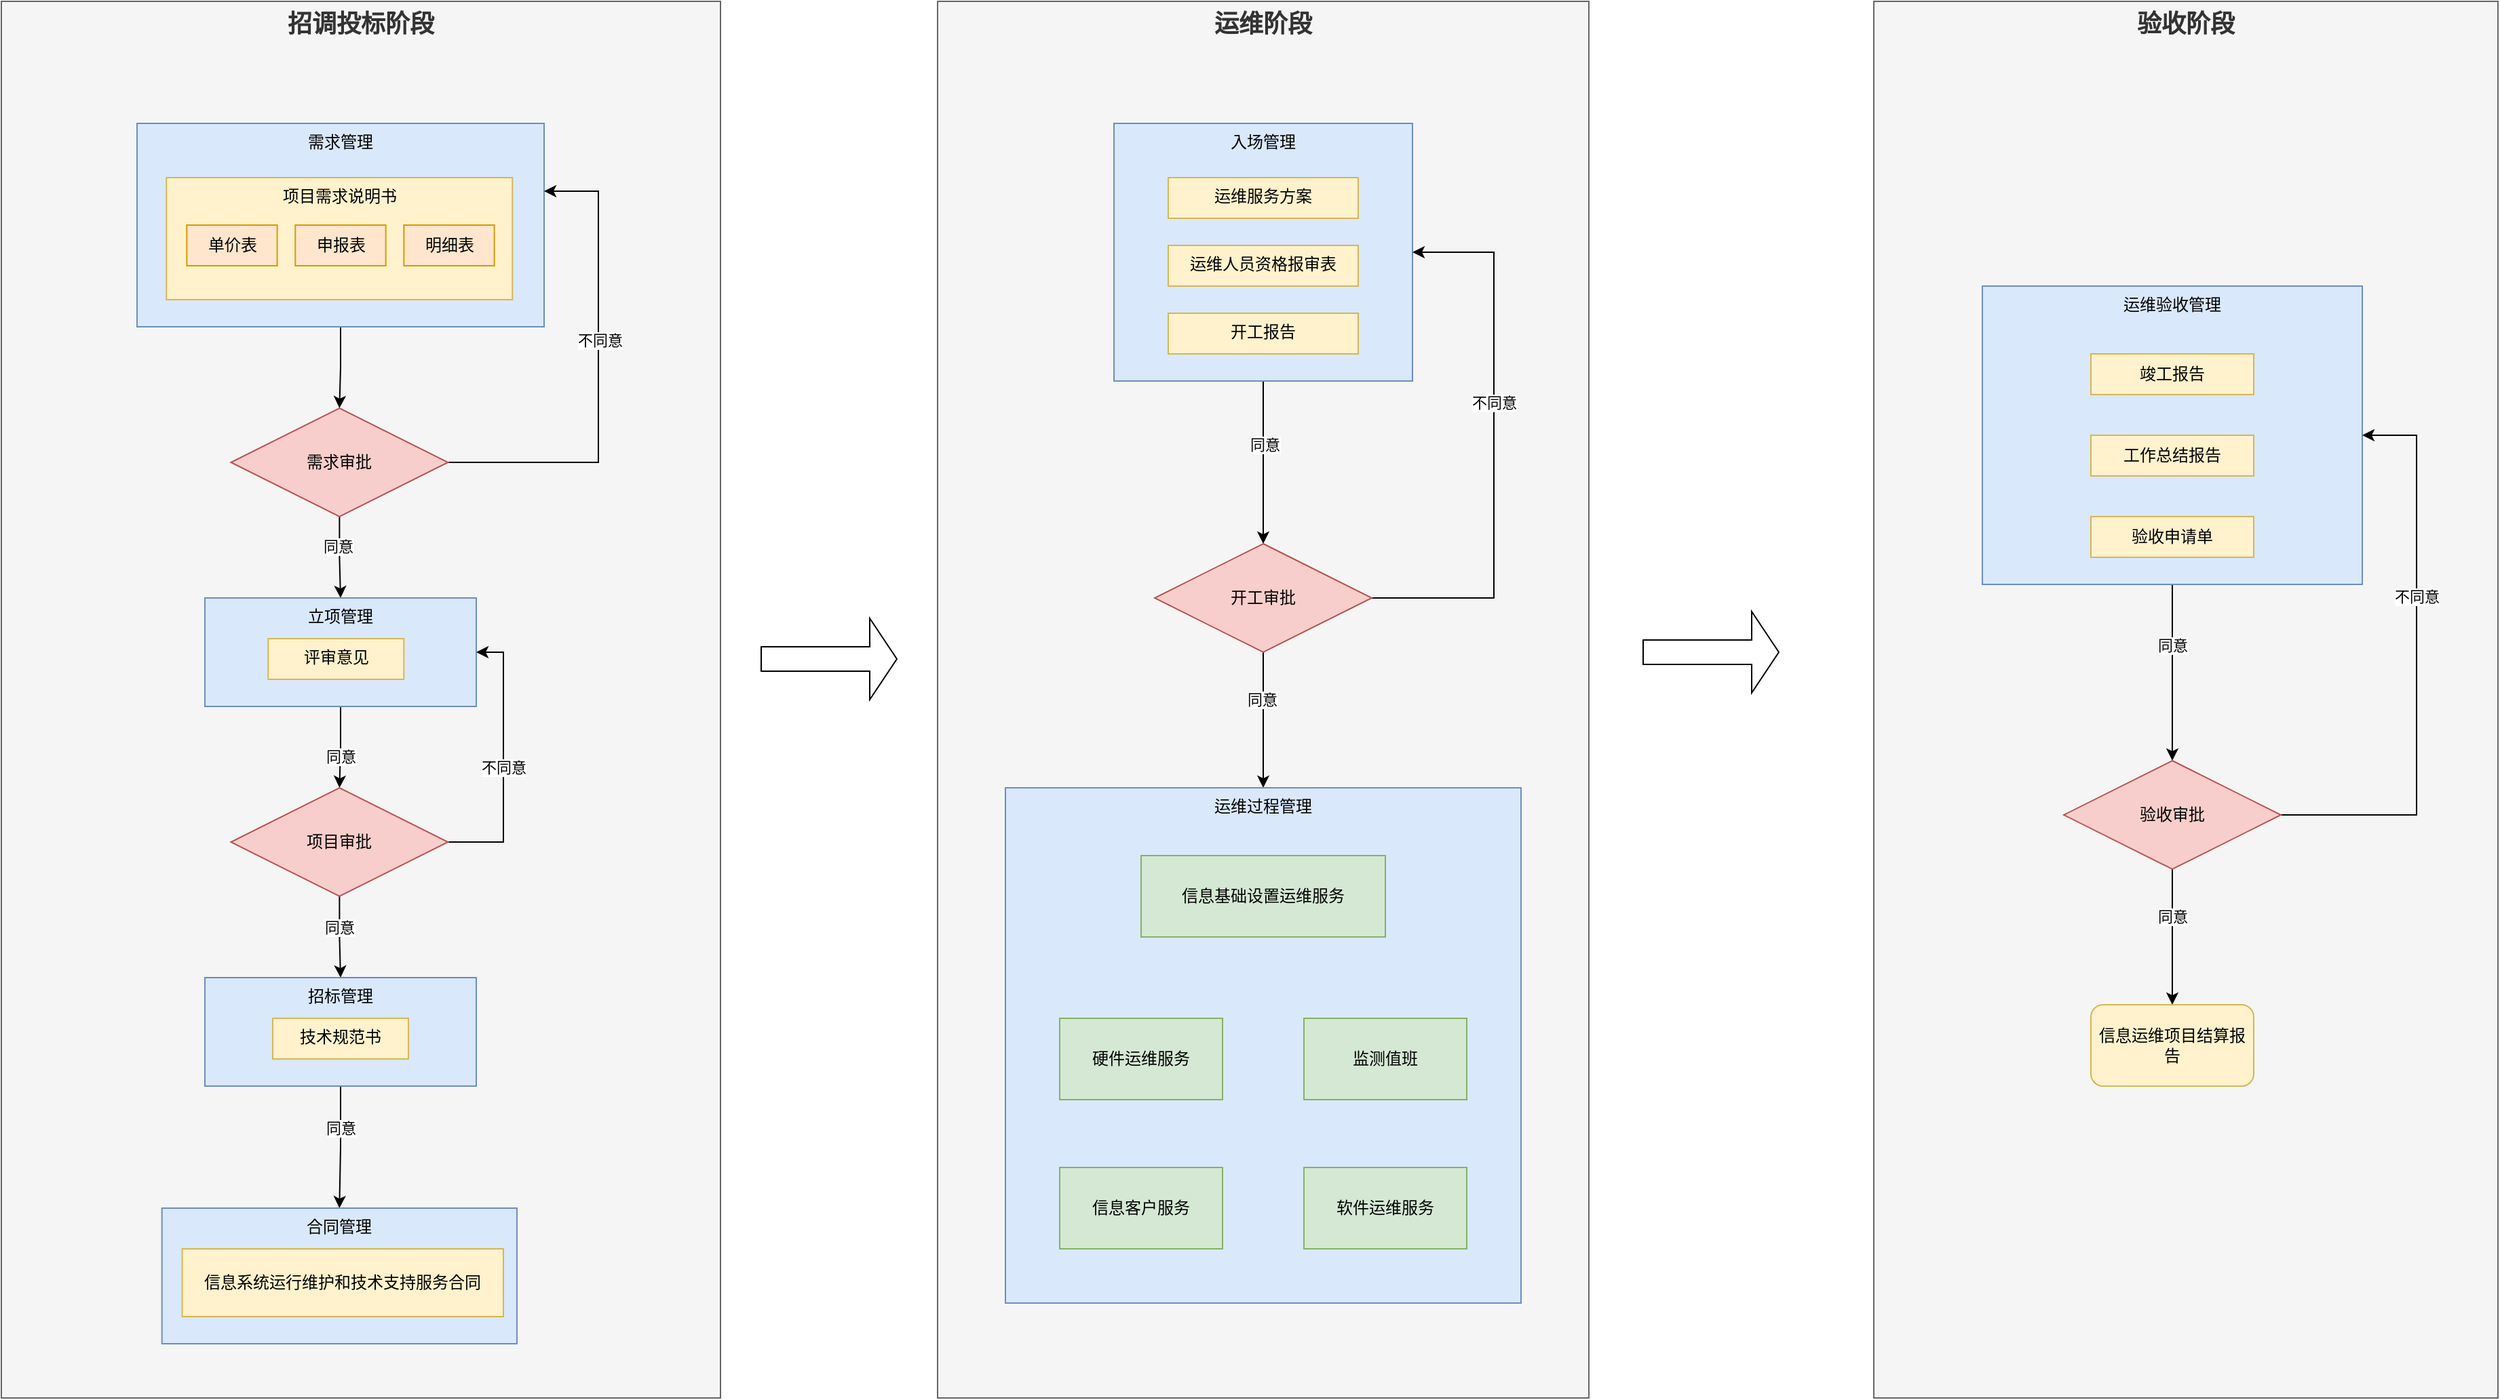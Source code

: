 <mxfile version="20.8.4" type="github">
  <diagram id="nZ-C2siDIxId9v_9ZGeX" name="第 1 页">
    <mxGraphModel dx="2963" dy="1514" grid="1" gridSize="10" guides="1" tooltips="1" connect="1" arrows="1" fold="1" page="1" pageScale="1" pageWidth="1920" pageHeight="1200" math="0" shadow="0">
      <root>
        <mxCell id="0" />
        <mxCell id="1" parent="0" />
        <mxCell id="l78vxfWiCnXLI86VXf0r-29" value="验收阶段" style="rounded=0;whiteSpace=wrap;html=1;verticalAlign=top;fillColor=#f5f5f5;fontColor=#333333;strokeColor=#666666;fontSize=18;fontStyle=1" parent="1" vertex="1">
          <mxGeometry x="1420" y="40" width="460" height="1030" as="geometry" />
        </mxCell>
        <mxCell id="l78vxfWiCnXLI86VXf0r-28" value="运维阶段" style="rounded=0;whiteSpace=wrap;html=1;verticalAlign=top;fillColor=#f5f5f5;fontColor=#333333;strokeColor=#666666;fontSize=18;fontStyle=1" parent="1" vertex="1">
          <mxGeometry x="730" y="40" width="480" height="1030" as="geometry" />
        </mxCell>
        <mxCell id="l78vxfWiCnXLI86VXf0r-27" value="招调投标阶段" style="rounded=0;whiteSpace=wrap;html=1;verticalAlign=top;labelPosition=center;verticalLabelPosition=middle;align=center;fillColor=#f5f5f5;fontColor=#333333;strokeColor=#666666;fontSize=18;fontStyle=1" parent="1" vertex="1">
          <mxGeometry x="40" y="40" width="530" height="1030" as="geometry" />
        </mxCell>
        <mxCell id="l78vxfWiCnXLI86VXf0r-9" style="edgeStyle=orthogonalEdgeStyle;rounded=0;orthogonalLoop=1;jettySize=auto;html=1;entryX=0.5;entryY=0;entryDx=0;entryDy=0;" parent="1" source="l78vxfWiCnXLI86VXf0r-1" target="l78vxfWiCnXLI86VXf0r-7" edge="1">
          <mxGeometry relative="1" as="geometry" />
        </mxCell>
        <mxCell id="l78vxfWiCnXLI86VXf0r-1" value="需求管理" style="rounded=0;whiteSpace=wrap;html=1;verticalAlign=top;fillColor=#dae8fc;strokeColor=#6c8ebf;" parent="1" vertex="1">
          <mxGeometry x="140" y="130" width="300" height="150" as="geometry" />
        </mxCell>
        <mxCell id="l78vxfWiCnXLI86VXf0r-2" value="项目需求说明书" style="rounded=0;whiteSpace=wrap;html=1;verticalAlign=top;fillColor=#fff2cc;strokeColor=#d6b656;" parent="1" vertex="1">
          <mxGeometry x="161.67" y="170" width="255" height="90" as="geometry" />
        </mxCell>
        <mxCell id="l78vxfWiCnXLI86VXf0r-3" value="申报表" style="rounded=0;whiteSpace=wrap;html=1;container=0;fillColor=#ffe6cc;strokeColor=#d79b00;" parent="1" vertex="1">
          <mxGeometry x="256.66" y="205" width="66.667" height="30" as="geometry" />
        </mxCell>
        <mxCell id="l78vxfWiCnXLI86VXf0r-4" value="明细表" style="rounded=0;whiteSpace=wrap;html=1;container=0;fillColor=#ffe6cc;strokeColor=#d79b00;" parent="1" vertex="1">
          <mxGeometry x="336.664" y="205" width="66.667" height="30" as="geometry" />
        </mxCell>
        <mxCell id="l78vxfWiCnXLI86VXf0r-5" value="单价表" style="rounded=0;whiteSpace=wrap;html=1;container=0;fillColor=#ffe6cc;strokeColor=#d79b00;" parent="1" vertex="1">
          <mxGeometry x="176.663" y="205" width="66.667" height="30" as="geometry" />
        </mxCell>
        <mxCell id="l78vxfWiCnXLI86VXf0r-10" style="edgeStyle=orthogonalEdgeStyle;rounded=0;orthogonalLoop=1;jettySize=auto;html=1;entryX=1;entryY=0.333;entryDx=0;entryDy=0;entryPerimeter=0;" parent="1" source="l78vxfWiCnXLI86VXf0r-7" target="l78vxfWiCnXLI86VXf0r-1" edge="1">
          <mxGeometry relative="1" as="geometry">
            <Array as="points">
              <mxPoint x="480" y="380" />
              <mxPoint x="480" y="180" />
            </Array>
          </mxGeometry>
        </mxCell>
        <mxCell id="Ab2h3qabQfSz-R_gkfAf-26" value="不同意" style="edgeLabel;html=1;align=center;verticalAlign=middle;resizable=0;points=[];" vertex="1" connectable="0" parent="l78vxfWiCnXLI86VXf0r-10">
          <mxGeometry x="0.145" y="-1" relative="1" as="geometry">
            <mxPoint as="offset" />
          </mxGeometry>
        </mxCell>
        <mxCell id="l78vxfWiCnXLI86VXf0r-12" style="edgeStyle=orthogonalEdgeStyle;rounded=0;orthogonalLoop=1;jettySize=auto;html=1;entryX=0.5;entryY=0;entryDx=0;entryDy=0;" parent="1" source="l78vxfWiCnXLI86VXf0r-7" target="l78vxfWiCnXLI86VXf0r-11" edge="1">
          <mxGeometry relative="1" as="geometry" />
        </mxCell>
        <mxCell id="Ab2h3qabQfSz-R_gkfAf-27" value="同意" style="edgeLabel;html=1;align=center;verticalAlign=middle;resizable=0;points=[];" vertex="1" connectable="0" parent="l78vxfWiCnXLI86VXf0r-12">
          <mxGeometry x="-0.273" y="-1" relative="1" as="geometry">
            <mxPoint as="offset" />
          </mxGeometry>
        </mxCell>
        <mxCell id="l78vxfWiCnXLI86VXf0r-7" value="需求审批" style="rhombus;whiteSpace=wrap;html=1;fillColor=#f8cecc;strokeColor=#b85450;" parent="1" vertex="1">
          <mxGeometry x="209.17" y="340" width="160" height="80" as="geometry" />
        </mxCell>
        <mxCell id="l78vxfWiCnXLI86VXf0r-16" style="edgeStyle=orthogonalEdgeStyle;rounded=0;orthogonalLoop=1;jettySize=auto;html=1;" parent="1" source="l78vxfWiCnXLI86VXf0r-11" target="l78vxfWiCnXLI86VXf0r-15" edge="1">
          <mxGeometry relative="1" as="geometry" />
        </mxCell>
        <mxCell id="Ab2h3qabQfSz-R_gkfAf-30" value="同意" style="edgeLabel;html=1;align=center;verticalAlign=middle;resizable=0;points=[];" vertex="1" connectable="0" parent="l78vxfWiCnXLI86VXf0r-16">
          <mxGeometry x="0.253" y="1" relative="1" as="geometry">
            <mxPoint as="offset" />
          </mxGeometry>
        </mxCell>
        <mxCell id="l78vxfWiCnXLI86VXf0r-11" value="立项管理" style="rounded=0;whiteSpace=wrap;html=1;verticalAlign=top;fillColor=#dae8fc;strokeColor=#6c8ebf;" parent="1" vertex="1">
          <mxGeometry x="190" y="480" width="200" height="80" as="geometry" />
        </mxCell>
        <mxCell id="l78vxfWiCnXLI86VXf0r-13" value="技术规范书" style="rounded=0;whiteSpace=wrap;html=1;verticalAlign=top;" parent="1" vertex="1">
          <mxGeometry x="236.66" y="970" width="100" height="30" as="geometry" />
        </mxCell>
        <mxCell id="l78vxfWiCnXLI86VXf0r-17" style="edgeStyle=orthogonalEdgeStyle;rounded=0;orthogonalLoop=1;jettySize=auto;html=1;entryX=1;entryY=0.5;entryDx=0;entryDy=0;" parent="1" source="l78vxfWiCnXLI86VXf0r-15" target="l78vxfWiCnXLI86VXf0r-11" edge="1">
          <mxGeometry relative="1" as="geometry">
            <Array as="points">
              <mxPoint x="410" y="660" />
              <mxPoint x="410" y="520" />
            </Array>
          </mxGeometry>
        </mxCell>
        <mxCell id="Ab2h3qabQfSz-R_gkfAf-29" value="不同意" style="edgeLabel;html=1;align=center;verticalAlign=middle;resizable=0;points=[];" vertex="1" connectable="0" parent="l78vxfWiCnXLI86VXf0r-17">
          <mxGeometry x="-0.037" relative="1" as="geometry">
            <mxPoint as="offset" />
          </mxGeometry>
        </mxCell>
        <mxCell id="l78vxfWiCnXLI86VXf0r-25" style="edgeStyle=orthogonalEdgeStyle;rounded=0;orthogonalLoop=1;jettySize=auto;html=1;entryX=0.5;entryY=0;entryDx=0;entryDy=0;" parent="1" source="l78vxfWiCnXLI86VXf0r-15" target="l78vxfWiCnXLI86VXf0r-18" edge="1">
          <mxGeometry relative="1" as="geometry" />
        </mxCell>
        <mxCell id="Ab2h3qabQfSz-R_gkfAf-31" value="同意" style="edgeLabel;html=1;align=center;verticalAlign=middle;resizable=0;points=[];" vertex="1" connectable="0" parent="l78vxfWiCnXLI86VXf0r-25">
          <mxGeometry x="-0.251" relative="1" as="geometry">
            <mxPoint as="offset" />
          </mxGeometry>
        </mxCell>
        <mxCell id="l78vxfWiCnXLI86VXf0r-15" value="项目审批" style="rhombus;whiteSpace=wrap;html=1;fillColor=#f8cecc;strokeColor=#b85450;" parent="1" vertex="1">
          <mxGeometry x="209.17" y="620" width="160" height="80" as="geometry" />
        </mxCell>
        <mxCell id="l78vxfWiCnXLI86VXf0r-26" style="edgeStyle=orthogonalEdgeStyle;rounded=0;orthogonalLoop=1;jettySize=auto;html=1;" parent="1" source="l78vxfWiCnXLI86VXf0r-18" target="l78vxfWiCnXLI86VXf0r-20" edge="1">
          <mxGeometry relative="1" as="geometry" />
        </mxCell>
        <mxCell id="Ab2h3qabQfSz-R_gkfAf-32" value="同意" style="edgeLabel;html=1;align=center;verticalAlign=middle;resizable=0;points=[];" vertex="1" connectable="0" parent="l78vxfWiCnXLI86VXf0r-26">
          <mxGeometry x="-0.331" relative="1" as="geometry">
            <mxPoint as="offset" />
          </mxGeometry>
        </mxCell>
        <mxCell id="l78vxfWiCnXLI86VXf0r-18" value="招标管理" style="rounded=0;whiteSpace=wrap;html=1;verticalAlign=top;fillColor=#dae8fc;strokeColor=#6c8ebf;" parent="1" vertex="1">
          <mxGeometry x="190" y="760" width="200" height="80" as="geometry" />
        </mxCell>
        <mxCell id="l78vxfWiCnXLI86VXf0r-20" value="合同管理" style="rounded=0;whiteSpace=wrap;html=1;verticalAlign=top;fillColor=#dae8fc;strokeColor=#6c8ebf;" parent="1" vertex="1">
          <mxGeometry x="158.34" y="930" width="261.66" height="100" as="geometry" />
        </mxCell>
        <mxCell id="Ab2h3qabQfSz-R_gkfAf-14" style="edgeStyle=orthogonalEdgeStyle;rounded=0;orthogonalLoop=1;jettySize=auto;html=1;entryX=0.5;entryY=0;entryDx=0;entryDy=0;" edge="1" parent="1" source="l78vxfWiCnXLI86VXf0r-21" target="Ab2h3qabQfSz-R_gkfAf-3">
          <mxGeometry relative="1" as="geometry" />
        </mxCell>
        <mxCell id="Ab2h3qabQfSz-R_gkfAf-33" value="同意" style="edgeLabel;html=1;align=center;verticalAlign=middle;resizable=0;points=[];" vertex="1" connectable="0" parent="Ab2h3qabQfSz-R_gkfAf-14">
          <mxGeometry x="-0.217" y="1" relative="1" as="geometry">
            <mxPoint as="offset" />
          </mxGeometry>
        </mxCell>
        <mxCell id="l78vxfWiCnXLI86VXf0r-21" value="入场管理" style="rounded=0;whiteSpace=wrap;html=1;verticalAlign=top;fillColor=#dae8fc;strokeColor=#6c8ebf;" parent="1" vertex="1">
          <mxGeometry x="860" y="130" width="220" height="190" as="geometry" />
        </mxCell>
        <mxCell id="Ab2h3qabQfSz-R_gkfAf-19" style="edgeStyle=orthogonalEdgeStyle;rounded=0;orthogonalLoop=1;jettySize=auto;html=1;" edge="1" parent="1" source="l78vxfWiCnXLI86VXf0r-23" target="Ab2h3qabQfSz-R_gkfAf-18">
          <mxGeometry relative="1" as="geometry" />
        </mxCell>
        <mxCell id="Ab2h3qabQfSz-R_gkfAf-36" value="同意" style="edgeLabel;html=1;align=center;verticalAlign=middle;resizable=0;points=[];" vertex="1" connectable="0" parent="Ab2h3qabQfSz-R_gkfAf-19">
          <mxGeometry x="-0.308" relative="1" as="geometry">
            <mxPoint as="offset" />
          </mxGeometry>
        </mxCell>
        <mxCell id="l78vxfWiCnXLI86VXf0r-23" value="运维验收管理" style="rounded=0;whiteSpace=wrap;html=1;verticalAlign=top;fillColor=#dae8fc;strokeColor=#6c8ebf;" parent="1" vertex="1">
          <mxGeometry x="1500" y="250" width="280" height="220" as="geometry" />
        </mxCell>
        <mxCell id="l78vxfWiCnXLI86VXf0r-31" value="" style="shape=singleArrow;whiteSpace=wrap;html=1;" parent="1" vertex="1">
          <mxGeometry x="1250" y="490" width="100" height="60" as="geometry" />
        </mxCell>
        <mxCell id="l78vxfWiCnXLI86VXf0r-32" value="" style="shape=singleArrow;whiteSpace=wrap;html=1;" parent="1" vertex="1">
          <mxGeometry x="600" y="495" width="100" height="60" as="geometry" />
        </mxCell>
        <mxCell id="l78vxfWiCnXLI86VXf0r-35" value="运维服务方案" style="rounded=0;whiteSpace=wrap;html=1;verticalAlign=top;fillColor=#fff2cc;strokeColor=#d6b656;" parent="1" vertex="1">
          <mxGeometry x="900" y="170" width="140" height="30" as="geometry" />
        </mxCell>
        <mxCell id="l78vxfWiCnXLI86VXf0r-36" value="运维人员资格报审表" style="rounded=0;whiteSpace=wrap;html=1;verticalAlign=top;fillColor=#fff2cc;strokeColor=#d6b656;" parent="1" vertex="1">
          <mxGeometry x="900" y="220" width="140" height="30" as="geometry" />
        </mxCell>
        <mxCell id="l78vxfWiCnXLI86VXf0r-37" value="开工报告" style="rounded=0;whiteSpace=wrap;html=1;verticalAlign=top;fillColor=#fff2cc;strokeColor=#d6b656;" parent="1" vertex="1">
          <mxGeometry x="900" y="270" width="140" height="30" as="geometry" />
        </mxCell>
        <mxCell id="l78vxfWiCnXLI86VXf0r-46" value="技术规范书" style="rounded=0;whiteSpace=wrap;html=1;verticalAlign=top;fillColor=#fff2cc;strokeColor=#d6b656;" parent="1" vertex="1">
          <mxGeometry x="240" y="790" width="100" height="30" as="geometry" />
        </mxCell>
        <mxCell id="l78vxfWiCnXLI86VXf0r-47" value="信息系统运行维护和技术支持服务合同" style="rounded=0;whiteSpace=wrap;html=1;fillColor=#fff2cc;strokeColor=#d6b656;" parent="1" vertex="1">
          <mxGeometry x="173.33" y="960" width="236.67" height="50" as="geometry" />
        </mxCell>
        <mxCell id="l78vxfWiCnXLI86VXf0r-50" value="信息客户服务" style="rounded=0;whiteSpace=wrap;html=1;" parent="1" vertex="1">
          <mxGeometry x="820" y="930" width="120" height="60" as="geometry" />
        </mxCell>
        <mxCell id="l78vxfWiCnXLI86VXf0r-51" value="硬件运维服务" style="rounded=0;whiteSpace=wrap;html=1;" parent="1" vertex="1">
          <mxGeometry x="820" y="820" width="120" height="60" as="geometry" />
        </mxCell>
        <mxCell id="l78vxfWiCnXLI86VXf0r-52" value="监测值班" style="rounded=0;whiteSpace=wrap;html=1;" parent="1" vertex="1">
          <mxGeometry x="990" y="820" width="120" height="60" as="geometry" />
        </mxCell>
        <mxCell id="Ab2h3qabQfSz-R_gkfAf-1" value="软件运维服务" style="rounded=0;whiteSpace=wrap;html=1;" vertex="1" parent="1">
          <mxGeometry x="1000" y="930" width="120" height="60" as="geometry" />
        </mxCell>
        <mxCell id="Ab2h3qabQfSz-R_gkfAf-2" value="信息基础设置运维服务" style="rounded=0;whiteSpace=wrap;html=1;" vertex="1" parent="1">
          <mxGeometry x="870" y="720" width="180" height="60" as="geometry" />
        </mxCell>
        <mxCell id="Ab2h3qabQfSz-R_gkfAf-6" style="edgeStyle=orthogonalEdgeStyle;rounded=0;orthogonalLoop=1;jettySize=auto;html=1;entryX=1;entryY=0.5;entryDx=0;entryDy=0;" edge="1" parent="1" source="Ab2h3qabQfSz-R_gkfAf-3" target="l78vxfWiCnXLI86VXf0r-21">
          <mxGeometry relative="1" as="geometry">
            <Array as="points">
              <mxPoint x="1140" y="480" />
              <mxPoint x="1140" y="225" />
            </Array>
          </mxGeometry>
        </mxCell>
        <mxCell id="Ab2h3qabQfSz-R_gkfAf-35" value="不同意" style="edgeLabel;html=1;align=center;verticalAlign=middle;resizable=0;points=[];" vertex="1" connectable="0" parent="Ab2h3qabQfSz-R_gkfAf-6">
          <mxGeometry x="0.156" relative="1" as="geometry">
            <mxPoint as="offset" />
          </mxGeometry>
        </mxCell>
        <mxCell id="Ab2h3qabQfSz-R_gkfAf-13" style="edgeStyle=orthogonalEdgeStyle;rounded=0;orthogonalLoop=1;jettySize=auto;html=1;" edge="1" parent="1" source="Ab2h3qabQfSz-R_gkfAf-3" target="Ab2h3qabQfSz-R_gkfAf-7">
          <mxGeometry relative="1" as="geometry" />
        </mxCell>
        <mxCell id="Ab2h3qabQfSz-R_gkfAf-34" value="同意" style="edgeLabel;html=1;align=center;verticalAlign=middle;resizable=0;points=[];" vertex="1" connectable="0" parent="Ab2h3qabQfSz-R_gkfAf-13">
          <mxGeometry x="-0.3" y="-1" relative="1" as="geometry">
            <mxPoint as="offset" />
          </mxGeometry>
        </mxCell>
        <mxCell id="Ab2h3qabQfSz-R_gkfAf-3" value="开工审批" style="rhombus;whiteSpace=wrap;html=1;fillColor=#f8cecc;strokeColor=#b85450;" vertex="1" parent="1">
          <mxGeometry x="890" y="440" width="160" height="80" as="geometry" />
        </mxCell>
        <mxCell id="Ab2h3qabQfSz-R_gkfAf-7" value="运维过程管理" style="rounded=0;whiteSpace=wrap;html=1;verticalAlign=top;fillColor=#dae8fc;strokeColor=#6c8ebf;" vertex="1" parent="1">
          <mxGeometry x="780" y="620" width="380" height="380" as="geometry" />
        </mxCell>
        <mxCell id="Ab2h3qabQfSz-R_gkfAf-8" value="信息客户服务" style="rounded=0;whiteSpace=wrap;html=1;fillColor=#d5e8d4;strokeColor=#82b366;" vertex="1" parent="1">
          <mxGeometry x="820" y="900" width="120" height="60" as="geometry" />
        </mxCell>
        <mxCell id="Ab2h3qabQfSz-R_gkfAf-9" value="硬件运维服务" style="rounded=0;whiteSpace=wrap;html=1;fillColor=#d5e8d4;strokeColor=#82b366;" vertex="1" parent="1">
          <mxGeometry x="820" y="790" width="120" height="60" as="geometry" />
        </mxCell>
        <mxCell id="Ab2h3qabQfSz-R_gkfAf-10" value="监测值班" style="rounded=0;whiteSpace=wrap;html=1;fillColor=#d5e8d4;strokeColor=#82b366;" vertex="1" parent="1">
          <mxGeometry x="1000" y="790" width="120" height="60" as="geometry" />
        </mxCell>
        <mxCell id="Ab2h3qabQfSz-R_gkfAf-11" value="软件运维服务" style="rounded=0;whiteSpace=wrap;html=1;fillColor=#d5e8d4;strokeColor=#82b366;" vertex="1" parent="1">
          <mxGeometry x="1000" y="900" width="120" height="60" as="geometry" />
        </mxCell>
        <mxCell id="Ab2h3qabQfSz-R_gkfAf-12" value="信息基础设置运维服务" style="rounded=0;whiteSpace=wrap;html=1;fillColor=#d5e8d4;strokeColor=#82b366;" vertex="1" parent="1">
          <mxGeometry x="880" y="670" width="180" height="60" as="geometry" />
        </mxCell>
        <mxCell id="Ab2h3qabQfSz-R_gkfAf-15" value="竣工报告" style="rounded=0;whiteSpace=wrap;html=1;container=0;fillColor=#fff2cc;strokeColor=#d6b656;" vertex="1" parent="1">
          <mxGeometry x="1579.99" y="300" width="120.01" height="30" as="geometry" />
        </mxCell>
        <mxCell id="Ab2h3qabQfSz-R_gkfAf-16" value="工作总结报告" style="rounded=0;whiteSpace=wrap;html=1;container=0;fillColor=#fff2cc;strokeColor=#d6b656;" vertex="1" parent="1">
          <mxGeometry x="1580" y="360" width="120" height="30" as="geometry" />
        </mxCell>
        <mxCell id="Ab2h3qabQfSz-R_gkfAf-17" value="验收申请单" style="rounded=0;whiteSpace=wrap;html=1;container=0;fillColor=#fff2cc;strokeColor=#d6b656;" vertex="1" parent="1">
          <mxGeometry x="1580" y="420" width="120" height="30" as="geometry" />
        </mxCell>
        <mxCell id="Ab2h3qabQfSz-R_gkfAf-20" style="edgeStyle=orthogonalEdgeStyle;rounded=0;orthogonalLoop=1;jettySize=auto;html=1;entryX=1;entryY=0.5;entryDx=0;entryDy=0;" edge="1" parent="1" source="Ab2h3qabQfSz-R_gkfAf-18" target="l78vxfWiCnXLI86VXf0r-23">
          <mxGeometry relative="1" as="geometry">
            <Array as="points">
              <mxPoint x="1820" y="640" />
              <mxPoint x="1820" y="360" />
            </Array>
          </mxGeometry>
        </mxCell>
        <mxCell id="Ab2h3qabQfSz-R_gkfAf-38" value="不同意" style="edgeLabel;html=1;align=center;verticalAlign=middle;resizable=0;points=[];" vertex="1" connectable="0" parent="Ab2h3qabQfSz-R_gkfAf-20">
          <mxGeometry x="0.245" relative="1" as="geometry">
            <mxPoint as="offset" />
          </mxGeometry>
        </mxCell>
        <mxCell id="Ab2h3qabQfSz-R_gkfAf-24" style="edgeStyle=orthogonalEdgeStyle;rounded=0;orthogonalLoop=1;jettySize=auto;html=1;" edge="1" parent="1" source="Ab2h3qabQfSz-R_gkfAf-18" target="Ab2h3qabQfSz-R_gkfAf-23">
          <mxGeometry relative="1" as="geometry" />
        </mxCell>
        <mxCell id="Ab2h3qabQfSz-R_gkfAf-37" value="同意" style="edgeLabel;html=1;align=center;verticalAlign=middle;resizable=0;points=[];" vertex="1" connectable="0" parent="Ab2h3qabQfSz-R_gkfAf-24">
          <mxGeometry x="-0.3" relative="1" as="geometry">
            <mxPoint as="offset" />
          </mxGeometry>
        </mxCell>
        <mxCell id="Ab2h3qabQfSz-R_gkfAf-18" value="验收审批" style="rhombus;whiteSpace=wrap;html=1;fillColor=#f8cecc;strokeColor=#b85450;" vertex="1" parent="1">
          <mxGeometry x="1560" y="600" width="160" height="80" as="geometry" />
        </mxCell>
        <mxCell id="Ab2h3qabQfSz-R_gkfAf-23" value="信息运维项目结算报告" style="rounded=1;whiteSpace=wrap;html=1;fillColor=#fff2cc;strokeColor=#d6b656;" vertex="1" parent="1">
          <mxGeometry x="1580" y="780" width="120" height="60" as="geometry" />
        </mxCell>
        <mxCell id="Ab2h3qabQfSz-R_gkfAf-25" value="评审意见" style="rounded=0;whiteSpace=wrap;html=1;verticalAlign=top;fillColor=#fff2cc;strokeColor=#d6b656;" vertex="1" parent="1">
          <mxGeometry x="236.66" y="510" width="100" height="30" as="geometry" />
        </mxCell>
      </root>
    </mxGraphModel>
  </diagram>
</mxfile>
